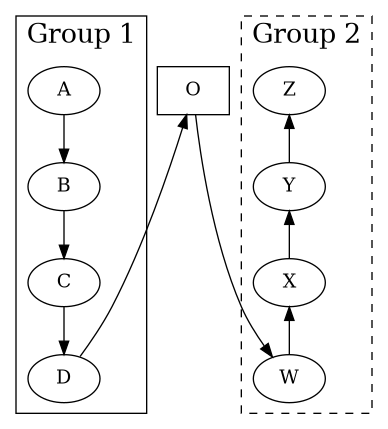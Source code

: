 @startuml
'https://plantuml.com/class-diagram

digraph G {
  subgraph cluster1 {
    fontsize = 20;
    label = "Group 1";
    A -> B -> C -> D;
    style = "";
  }

  subgraph {
    O [shape=box];
  }

  subgraph cluster2 {
    fontsize = 20;
    label = "Group 2";
    Z -> Y -> X -> W [dir=back];
    style = "dashed";
  }

  D -> O [constraint=false];
  W -> O [constraint=false, dir=back];
}

@enduml